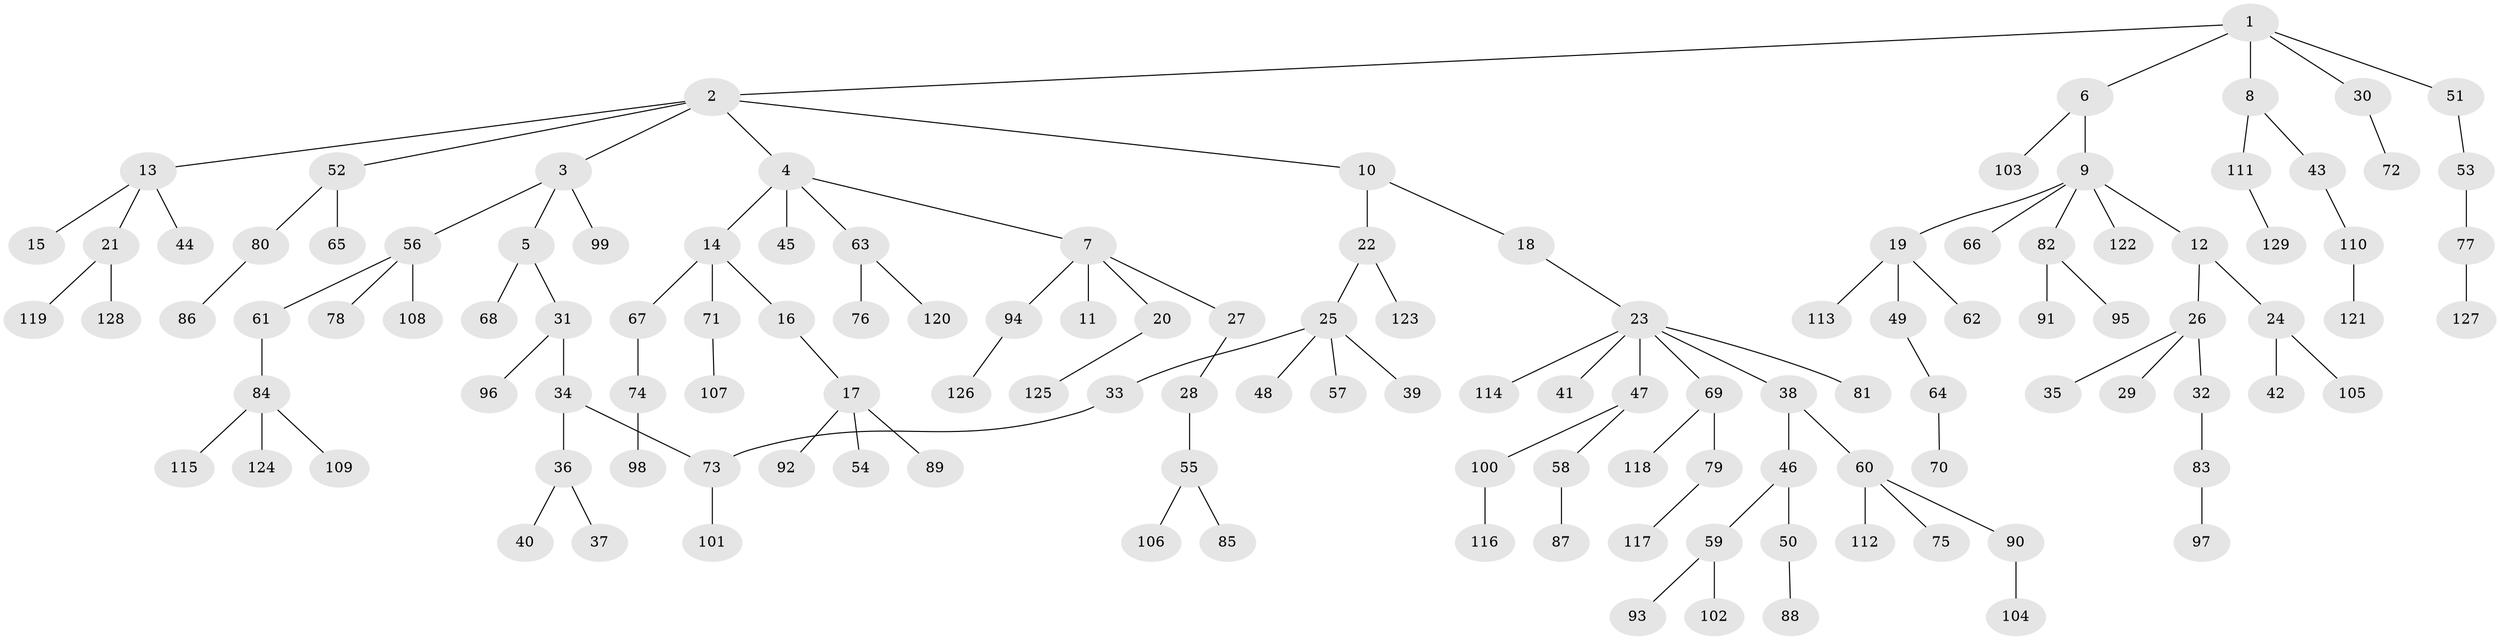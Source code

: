 // coarse degree distribution, {5: 0.030303030303030304, 7: 0.015151515151515152, 3: 0.13636363636363635, 4: 0.06060606060606061, 2: 0.3333333333333333, 1: 0.42424242424242425}
// Generated by graph-tools (version 1.1) at 2025/49/03/04/25 22:49:16]
// undirected, 129 vertices, 129 edges
graph export_dot {
  node [color=gray90,style=filled];
  1;
  2;
  3;
  4;
  5;
  6;
  7;
  8;
  9;
  10;
  11;
  12;
  13;
  14;
  15;
  16;
  17;
  18;
  19;
  20;
  21;
  22;
  23;
  24;
  25;
  26;
  27;
  28;
  29;
  30;
  31;
  32;
  33;
  34;
  35;
  36;
  37;
  38;
  39;
  40;
  41;
  42;
  43;
  44;
  45;
  46;
  47;
  48;
  49;
  50;
  51;
  52;
  53;
  54;
  55;
  56;
  57;
  58;
  59;
  60;
  61;
  62;
  63;
  64;
  65;
  66;
  67;
  68;
  69;
  70;
  71;
  72;
  73;
  74;
  75;
  76;
  77;
  78;
  79;
  80;
  81;
  82;
  83;
  84;
  85;
  86;
  87;
  88;
  89;
  90;
  91;
  92;
  93;
  94;
  95;
  96;
  97;
  98;
  99;
  100;
  101;
  102;
  103;
  104;
  105;
  106;
  107;
  108;
  109;
  110;
  111;
  112;
  113;
  114;
  115;
  116;
  117;
  118;
  119;
  120;
  121;
  122;
  123;
  124;
  125;
  126;
  127;
  128;
  129;
  1 -- 2;
  1 -- 6;
  1 -- 8;
  1 -- 30;
  1 -- 51;
  2 -- 3;
  2 -- 4;
  2 -- 10;
  2 -- 13;
  2 -- 52;
  3 -- 5;
  3 -- 56;
  3 -- 99;
  4 -- 7;
  4 -- 14;
  4 -- 45;
  4 -- 63;
  5 -- 31;
  5 -- 68;
  6 -- 9;
  6 -- 103;
  7 -- 11;
  7 -- 20;
  7 -- 27;
  7 -- 94;
  8 -- 43;
  8 -- 111;
  9 -- 12;
  9 -- 19;
  9 -- 66;
  9 -- 82;
  9 -- 122;
  10 -- 18;
  10 -- 22;
  12 -- 24;
  12 -- 26;
  13 -- 15;
  13 -- 21;
  13 -- 44;
  14 -- 16;
  14 -- 67;
  14 -- 71;
  16 -- 17;
  17 -- 54;
  17 -- 89;
  17 -- 92;
  18 -- 23;
  19 -- 49;
  19 -- 62;
  19 -- 113;
  20 -- 125;
  21 -- 119;
  21 -- 128;
  22 -- 25;
  22 -- 123;
  23 -- 38;
  23 -- 41;
  23 -- 47;
  23 -- 69;
  23 -- 81;
  23 -- 114;
  24 -- 42;
  24 -- 105;
  25 -- 33;
  25 -- 39;
  25 -- 48;
  25 -- 57;
  26 -- 29;
  26 -- 32;
  26 -- 35;
  27 -- 28;
  28 -- 55;
  30 -- 72;
  31 -- 34;
  31 -- 96;
  32 -- 83;
  33 -- 73;
  34 -- 36;
  34 -- 73;
  36 -- 37;
  36 -- 40;
  38 -- 46;
  38 -- 60;
  43 -- 110;
  46 -- 50;
  46 -- 59;
  47 -- 58;
  47 -- 100;
  49 -- 64;
  50 -- 88;
  51 -- 53;
  52 -- 65;
  52 -- 80;
  53 -- 77;
  55 -- 85;
  55 -- 106;
  56 -- 61;
  56 -- 78;
  56 -- 108;
  58 -- 87;
  59 -- 93;
  59 -- 102;
  60 -- 75;
  60 -- 90;
  60 -- 112;
  61 -- 84;
  63 -- 76;
  63 -- 120;
  64 -- 70;
  67 -- 74;
  69 -- 79;
  69 -- 118;
  71 -- 107;
  73 -- 101;
  74 -- 98;
  77 -- 127;
  79 -- 117;
  80 -- 86;
  82 -- 91;
  82 -- 95;
  83 -- 97;
  84 -- 109;
  84 -- 115;
  84 -- 124;
  90 -- 104;
  94 -- 126;
  100 -- 116;
  110 -- 121;
  111 -- 129;
}
